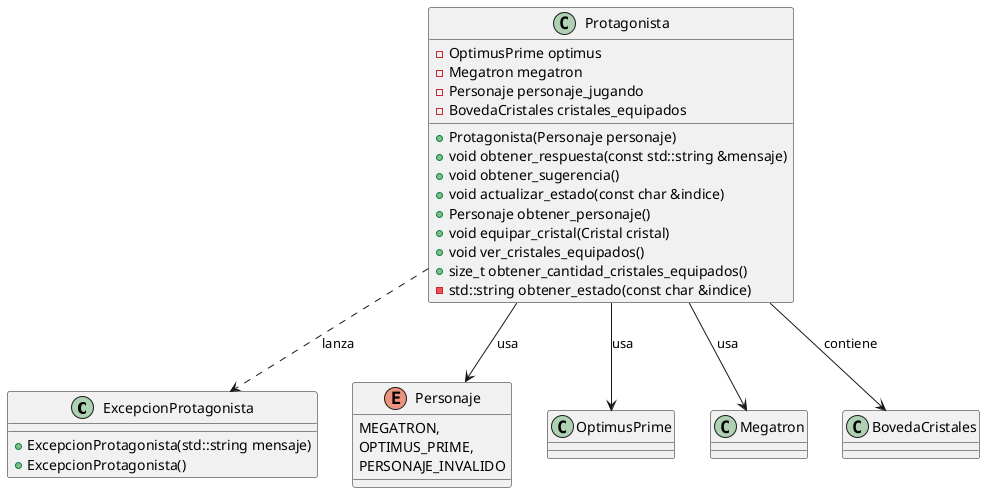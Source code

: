 @startuml
'https://plantuml.com/class-diagram

class ExcepcionProtagonista {
    + ExcepcionProtagonista(std::string mensaje)
    + ExcepcionProtagonista()
}

enum Personaje {
    MEGATRON,
    OPTIMUS_PRIME,
    PERSONAJE_INVALIDO
}

class Protagonista {
    - OptimusPrime optimus
    - Megatron megatron
    - Personaje personaje_jugando
    - BovedaCristales cristales_equipados

    + Protagonista(Personaje personaje)
    + void obtener_respuesta(const std::string &mensaje)
    + void obtener_sugerencia()
    + void actualizar_estado(const char &indice)
    + Personaje obtener_personaje()
    + void equipar_cristal(Cristal cristal)
    + void ver_cristales_equipados()
    + size_t obtener_cantidad_cristales_equipados()
    - std::string obtener_estado(const char &indice)
}

' Relaciones
Protagonista --> OptimusPrime : "usa"
Protagonista --> Megatron : "usa"
Protagonista --> BovedaCristales : "contiene"
Protagonista --> Personaje : "usa"
Protagonista ..> ExcepcionProtagonista : "lanza"
@enduml